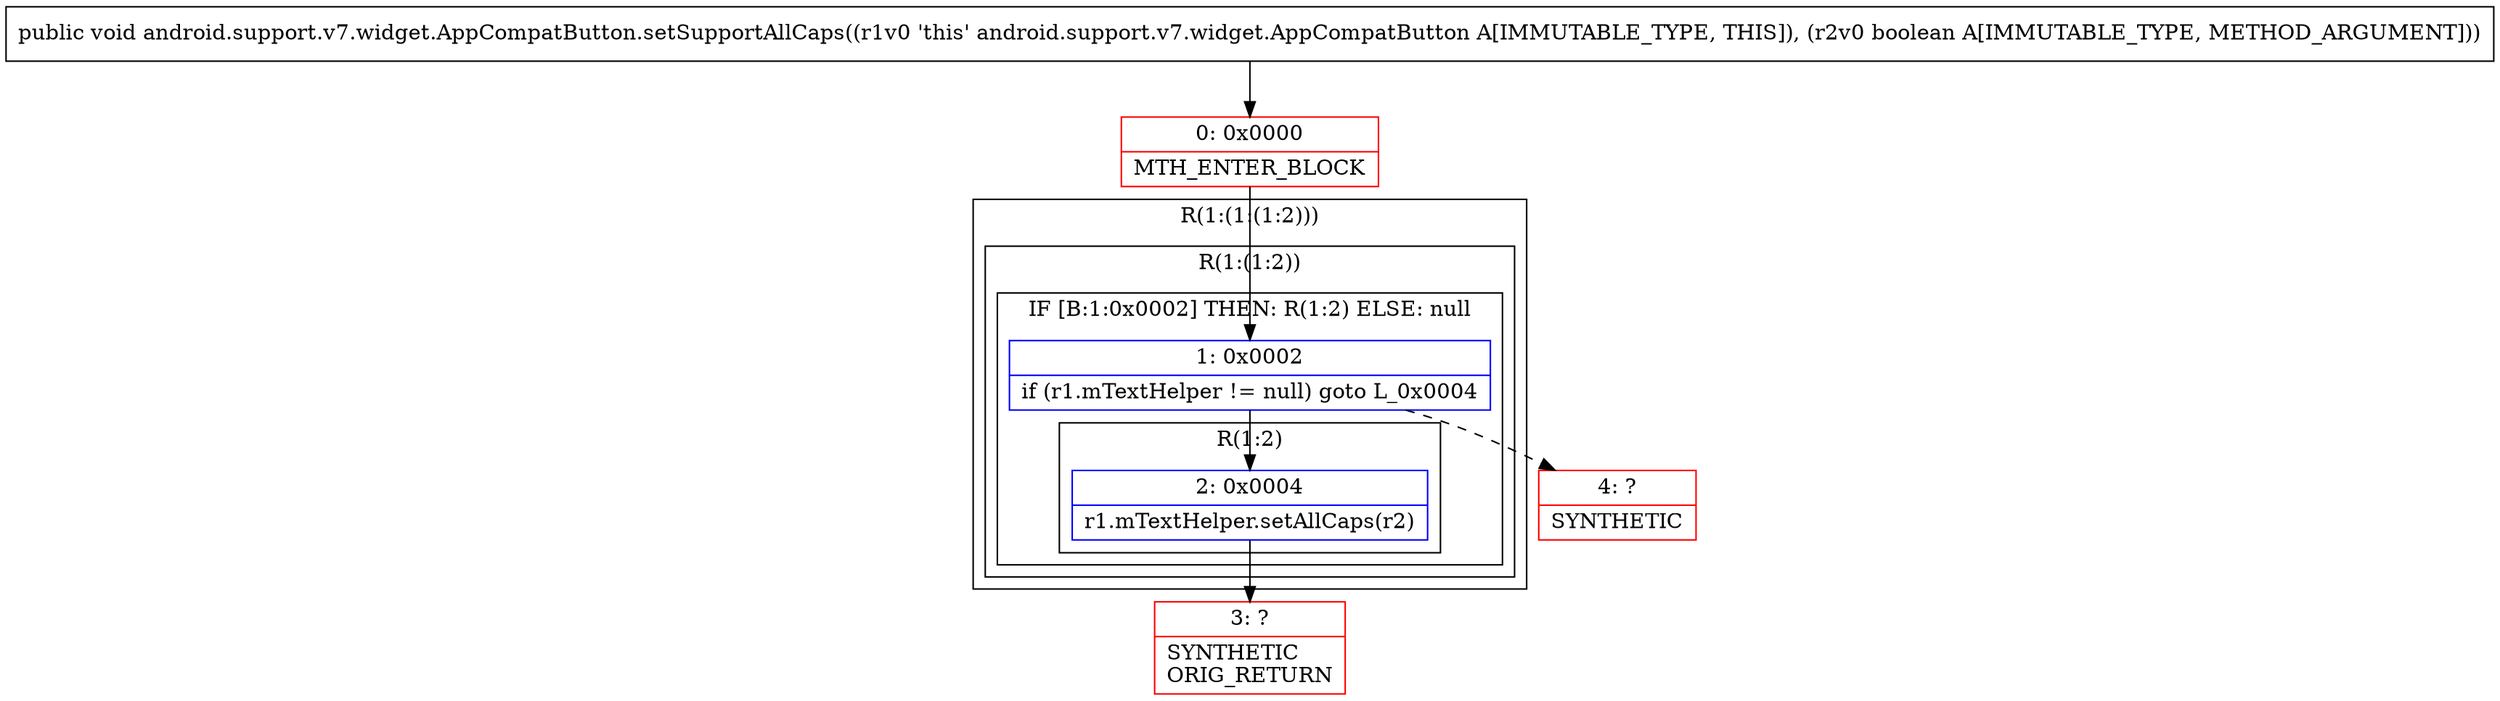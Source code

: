 digraph "CFG forandroid.support.v7.widget.AppCompatButton.setSupportAllCaps(Z)V" {
subgraph cluster_Region_45425488 {
label = "R(1:(1:(1:2)))";
node [shape=record,color=blue];
subgraph cluster_Region_160690903 {
label = "R(1:(1:2))";
node [shape=record,color=blue];
subgraph cluster_IfRegion_752230394 {
label = "IF [B:1:0x0002] THEN: R(1:2) ELSE: null";
node [shape=record,color=blue];
Node_1 [shape=record,label="{1\:\ 0x0002|if (r1.mTextHelper != null) goto L_0x0004\l}"];
subgraph cluster_Region_1437051893 {
label = "R(1:2)";
node [shape=record,color=blue];
Node_2 [shape=record,label="{2\:\ 0x0004|r1.mTextHelper.setAllCaps(r2)\l}"];
}
}
}
}
Node_0 [shape=record,color=red,label="{0\:\ 0x0000|MTH_ENTER_BLOCK\l}"];
Node_3 [shape=record,color=red,label="{3\:\ ?|SYNTHETIC\lORIG_RETURN\l}"];
Node_4 [shape=record,color=red,label="{4\:\ ?|SYNTHETIC\l}"];
MethodNode[shape=record,label="{public void android.support.v7.widget.AppCompatButton.setSupportAllCaps((r1v0 'this' android.support.v7.widget.AppCompatButton A[IMMUTABLE_TYPE, THIS]), (r2v0 boolean A[IMMUTABLE_TYPE, METHOD_ARGUMENT])) }"];
MethodNode -> Node_0;
Node_1 -> Node_2;
Node_1 -> Node_4[style=dashed];
Node_2 -> Node_3;
Node_0 -> Node_1;
}

